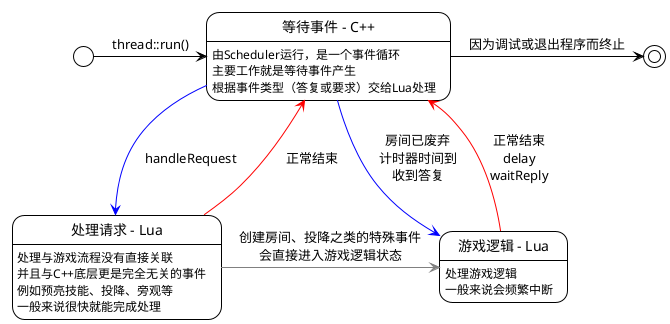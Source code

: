 @startuml
!theme plain
hide empty description
state "等待事件 - C++" as Cpp
Cpp : 由Scheduler运行，是一个事件循环
Cpp : 主要工作就是等待事件产生
Cpp : 根据事件类型（答复或要求）交给Lua处理

state "处理请求 - Lua" as Req
Req : 处理与游戏流程没有直接关联
Req : 并且与C++底层更是完全无关的事件
Req : 例如预亮技能、投降、旁观等
Req : 一般来说很快就能完成处理
state "游戏逻辑 - Lua" as Game
Game : 处理游戏逻辑
Game : 一般来说会频繁中断

[*] -r-> Cpp : thread::run()
Cpp -[#blue]-> Req : handleRequest
Req -r[#gray]-> Game : 创建房间、投降之类的特殊事件\n会直接进入游戏逻辑状态
Cpp -[#blue]-> Game : 房间已废弃\n计时器时间到\n收到答复
Game -[#red]-> Cpp : 正常结束\ndelay\nwaitReply
Req -[#red]-> Cpp : 正常结束
Cpp -r-> [*] : 因为调试或退出程序而终止
@enduml
